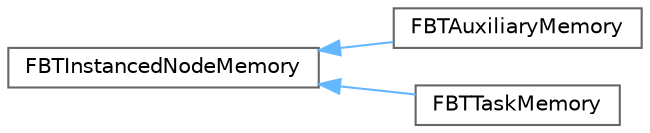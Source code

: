 digraph "Graphical Class Hierarchy"
{
 // INTERACTIVE_SVG=YES
 // LATEX_PDF_SIZE
  bgcolor="transparent";
  edge [fontname=Helvetica,fontsize=10,labelfontname=Helvetica,labelfontsize=10];
  node [fontname=Helvetica,fontsize=10,shape=box,height=0.2,width=0.4];
  rankdir="LR";
  Node0 [id="Node000000",label="FBTInstancedNodeMemory",height=0.2,width=0.4,color="grey40", fillcolor="white", style="filled",URL="$d1/d2e/structFBTInstancedNodeMemory.html",tooltip=" "];
  Node0 -> Node1 [id="edge3436_Node000000_Node000001",dir="back",color="steelblue1",style="solid",tooltip=" "];
  Node1 [id="Node000001",label="FBTAuxiliaryMemory",height=0.2,width=0.4,color="grey40", fillcolor="white", style="filled",URL="$da/d0f/structFBTAuxiliaryMemory.html",tooltip=" "];
  Node0 -> Node2 [id="edge3437_Node000000_Node000002",dir="back",color="steelblue1",style="solid",tooltip=" "];
  Node2 [id="Node000002",label="FBTTaskMemory",height=0.2,width=0.4,color="grey40", fillcolor="white", style="filled",URL="$d9/d95/structFBTTaskMemory.html",tooltip=" "];
}
